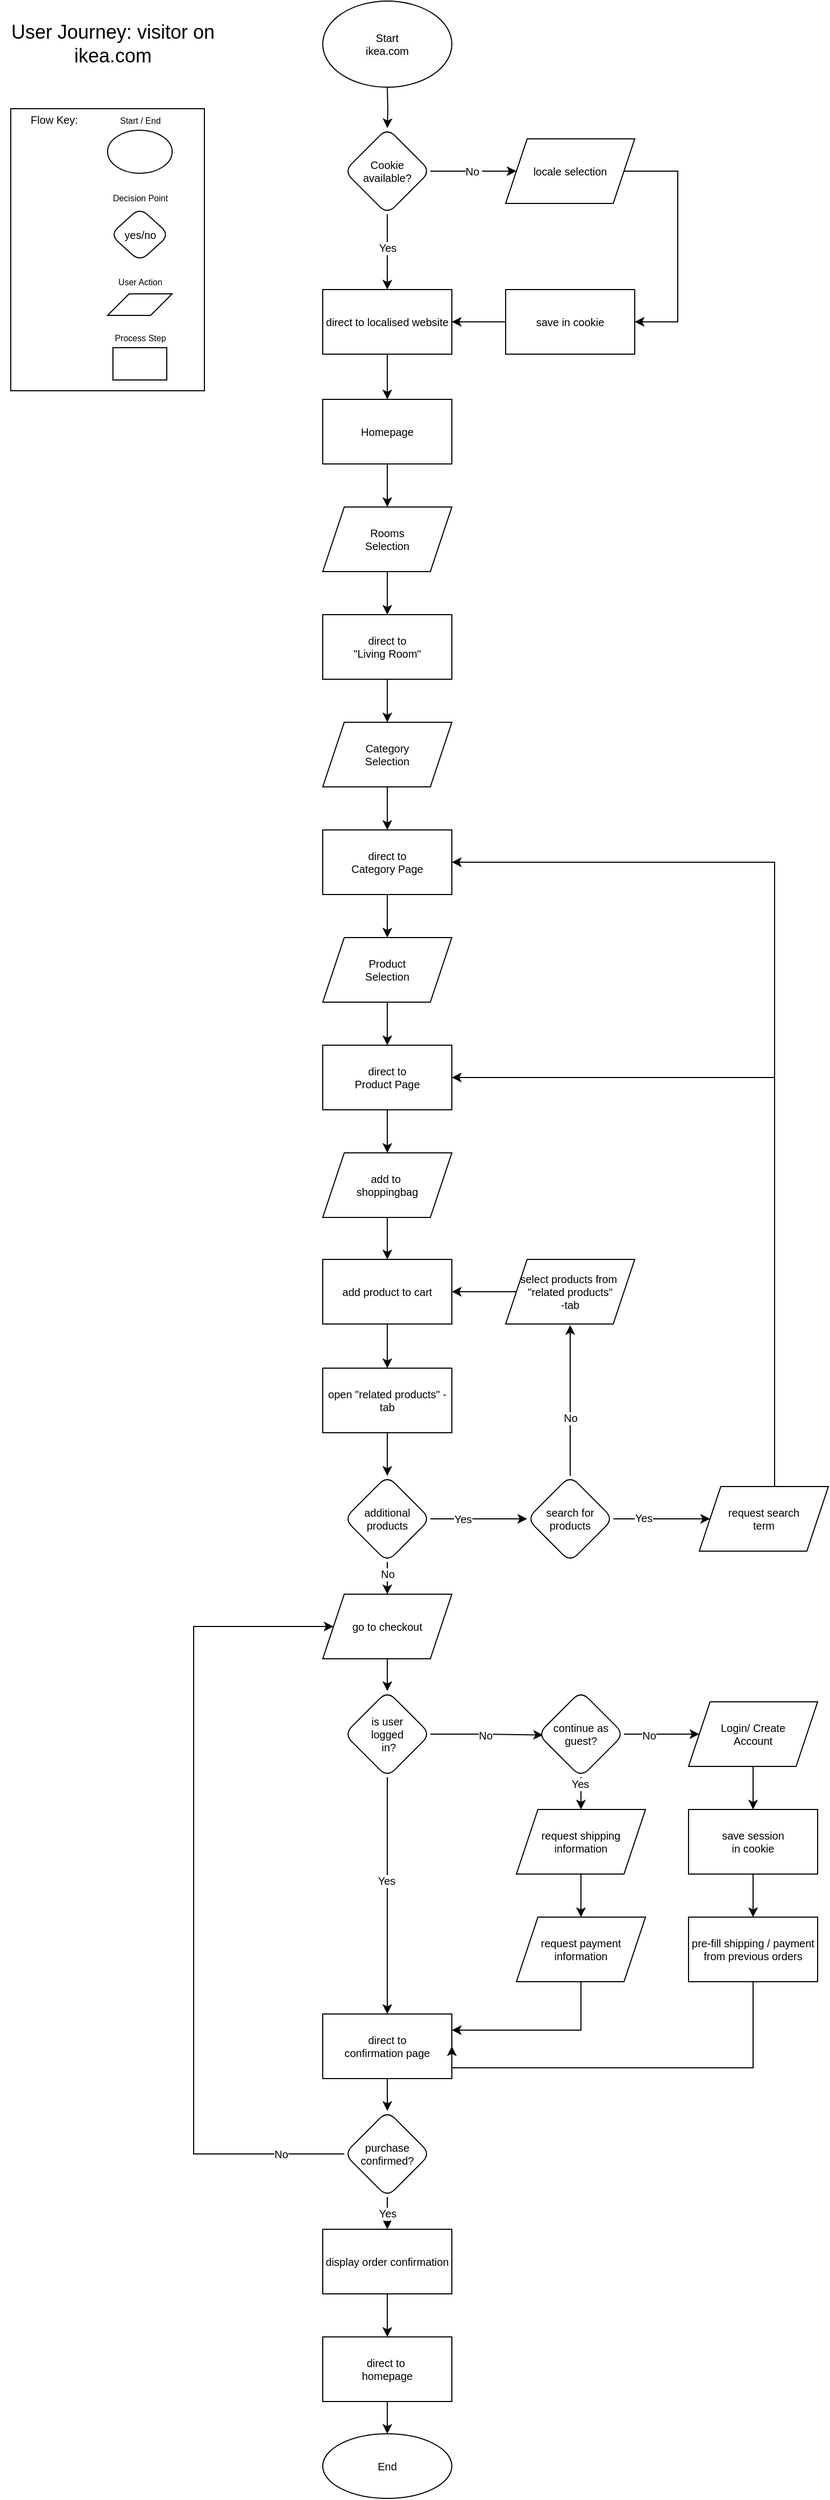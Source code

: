 <mxfile version="14.6.6" type="device"><diagram id="4eEU85dnScok0p7d48BH" name="Page-1"><mxGraphModel dx="1403" dy="554" grid="1" gridSize="10" guides="1" tooltips="1" connect="1" arrows="1" fold="1" page="1" pageScale="1" pageWidth="827" pageHeight="1169" math="0" shadow="0"><root><mxCell id="0"/><mxCell id="1" parent="0"/><mxCell id="kln9qcLxTk8WbFAbi72v-3" value="" style="edgeStyle=orthogonalEdgeStyle;rounded=0;orthogonalLoop=1;jettySize=auto;html=1;fontSize=10;" edge="1" parent="1" target="kln9qcLxTk8WbFAbi72v-2"><mxGeometry relative="1" as="geometry"><mxPoint x="380" y="80" as="sourcePoint"/></mxGeometry></mxCell><mxCell id="kln9qcLxTk8WbFAbi72v-5" value="No&amp;nbsp;" style="edgeStyle=orthogonalEdgeStyle;rounded=0;orthogonalLoop=1;jettySize=auto;html=1;entryX=0;entryY=0.5;entryDx=0;entryDy=0;fontSize=10;" edge="1" parent="1" source="kln9qcLxTk8WbFAbi72v-2" target="kln9qcLxTk8WbFAbi72v-7"><mxGeometry relative="1" as="geometry"><mxPoint x="490" y="158" as="targetPoint"/></mxGeometry></mxCell><mxCell id="kln9qcLxTk8WbFAbi72v-12" value="" style="edgeStyle=orthogonalEdgeStyle;rounded=0;orthogonalLoop=1;jettySize=auto;html=1;fontSize=10;" edge="1" parent="1" source="kln9qcLxTk8WbFAbi72v-2" target="kln9qcLxTk8WbFAbi72v-10"><mxGeometry relative="1" as="geometry"/></mxCell><mxCell id="kln9qcLxTk8WbFAbi72v-13" value="Yes" style="edgeLabel;html=1;align=center;verticalAlign=middle;resizable=0;points=[];fontSize=10;" vertex="1" connectable="0" parent="kln9qcLxTk8WbFAbi72v-12"><mxGeometry x="-0.114" relative="1" as="geometry"><mxPoint as="offset"/></mxGeometry></mxCell><mxCell id="kln9qcLxTk8WbFAbi72v-2" value="Cookie available?" style="rhombus;whiteSpace=wrap;html=1;rounded=1;fontSize=10;" vertex="1" parent="1"><mxGeometry x="340" y="118" width="80" height="80" as="geometry"/></mxCell><mxCell id="kln9qcLxTk8WbFAbi72v-6" value="&lt;meta charset=&quot;utf-8&quot; style=&quot;font-size: 10px;&quot;&gt;&lt;span style=&quot;color: rgb(0, 0, 0); font-family: helvetica; font-size: 10px; font-style: normal; font-weight: 400; letter-spacing: normal; text-align: center; text-indent: 0px; text-transform: none; word-spacing: 0px; background-color: rgb(248, 249, 250); display: inline; float: none;&quot;&gt;Start&lt;/span&gt;&lt;br style=&quot;color: rgb(0, 0, 0); font-family: helvetica; font-size: 10px; font-style: normal; font-weight: 400; letter-spacing: normal; text-align: center; text-indent: 0px; text-transform: none; word-spacing: 0px; background-color: rgb(248, 249, 250);&quot;&gt;&lt;span style=&quot;color: rgb(0, 0, 0); font-family: helvetica; font-size: 10px; font-style: normal; font-weight: 400; letter-spacing: normal; text-align: center; text-indent: 0px; text-transform: none; word-spacing: 0px; background-color: rgb(248, 249, 250); display: inline; float: none;&quot;&gt;ikea.com&lt;/span&gt;" style="ellipse;whiteSpace=wrap;html=1;fontSize=10;" vertex="1" parent="1"><mxGeometry x="320" width="120" height="80" as="geometry"/></mxCell><mxCell id="kln9qcLxTk8WbFAbi72v-9" value="" style="edgeStyle=orthogonalEdgeStyle;rounded=0;orthogonalLoop=1;jettySize=auto;html=1;fontSize=10;" edge="1" parent="1" source="kln9qcLxTk8WbFAbi72v-7" target="kln9qcLxTk8WbFAbi72v-8"><mxGeometry relative="1" as="geometry"><Array as="points"><mxPoint x="650" y="158"/><mxPoint x="650" y="298"/></Array></mxGeometry></mxCell><mxCell id="kln9qcLxTk8WbFAbi72v-7" value="locale selection" style="shape=parallelogram;perimeter=parallelogramPerimeter;whiteSpace=wrap;html=1;fixedSize=1;fontSize=10;" vertex="1" parent="1"><mxGeometry x="490" y="128" width="120" height="60" as="geometry"/></mxCell><mxCell id="kln9qcLxTk8WbFAbi72v-11" value="" style="edgeStyle=orthogonalEdgeStyle;rounded=0;orthogonalLoop=1;jettySize=auto;html=1;fontSize=10;" edge="1" parent="1" source="kln9qcLxTk8WbFAbi72v-8" target="kln9qcLxTk8WbFAbi72v-10"><mxGeometry relative="1" as="geometry"/></mxCell><mxCell id="kln9qcLxTk8WbFAbi72v-8" value="save in cookie" style="whiteSpace=wrap;html=1;fontSize=10;" vertex="1" parent="1"><mxGeometry x="490" y="268" width="120" height="60" as="geometry"/></mxCell><mxCell id="kln9qcLxTk8WbFAbi72v-15" value="" style="edgeStyle=orthogonalEdgeStyle;rounded=0;orthogonalLoop=1;jettySize=auto;html=1;fontSize=10;" edge="1" parent="1" source="kln9qcLxTk8WbFAbi72v-10" target="kln9qcLxTk8WbFAbi72v-14"><mxGeometry relative="1" as="geometry"/></mxCell><mxCell id="kln9qcLxTk8WbFAbi72v-10" value="direct to localised website" style="whiteSpace=wrap;html=1;fontSize=10;" vertex="1" parent="1"><mxGeometry x="320" y="268" width="120" height="60" as="geometry"/></mxCell><mxCell id="kln9qcLxTk8WbFAbi72v-18" value="" style="edgeStyle=orthogonalEdgeStyle;rounded=0;orthogonalLoop=1;jettySize=auto;html=1;fontSize=10;" edge="1" parent="1" source="kln9qcLxTk8WbFAbi72v-14" target="kln9qcLxTk8WbFAbi72v-17"><mxGeometry relative="1" as="geometry"/></mxCell><mxCell id="kln9qcLxTk8WbFAbi72v-14" value="Homepage" style="whiteSpace=wrap;html=1;fontSize=10;" vertex="1" parent="1"><mxGeometry x="320" y="370" width="120" height="60" as="geometry"/></mxCell><mxCell id="kln9qcLxTk8WbFAbi72v-16" value="&lt;font style=&quot;font-size: 18px&quot;&gt;User Journey: visitor on ikea.com&lt;/font&gt;" style="text;html=1;strokeColor=none;fillColor=none;align=center;verticalAlign=middle;whiteSpace=wrap;rounded=0;fontSize=10;" vertex="1" parent="1"><mxGeometry x="20" y="30" width="210" height="20" as="geometry"/></mxCell><mxCell id="kln9qcLxTk8WbFAbi72v-20" value="" style="edgeStyle=orthogonalEdgeStyle;rounded=0;orthogonalLoop=1;jettySize=auto;html=1;fontSize=10;" edge="1" parent="1" source="kln9qcLxTk8WbFAbi72v-17" target="kln9qcLxTk8WbFAbi72v-19"><mxGeometry relative="1" as="geometry"/></mxCell><mxCell id="kln9qcLxTk8WbFAbi72v-17" value="Rooms &lt;br style=&quot;font-size: 10px;&quot;&gt;Selection" style="shape=parallelogram;perimeter=parallelogramPerimeter;whiteSpace=wrap;html=1;fixedSize=1;fontSize=10;" vertex="1" parent="1"><mxGeometry x="320" y="470" width="120" height="60" as="geometry"/></mxCell><mxCell id="kln9qcLxTk8WbFAbi72v-22" value="" style="edgeStyle=orthogonalEdgeStyle;rounded=0;orthogonalLoop=1;jettySize=auto;html=1;fontSize=10;" edge="1" parent="1" source="kln9qcLxTk8WbFAbi72v-19"><mxGeometry relative="1" as="geometry"><mxPoint x="380" y="670" as="targetPoint"/></mxGeometry></mxCell><mxCell id="kln9qcLxTk8WbFAbi72v-19" value="direct to&lt;br style=&quot;font-size: 10px;&quot;&gt;&quot;Living Room&quot;" style="whiteSpace=wrap;html=1;fontSize=10;" vertex="1" parent="1"><mxGeometry x="320" y="570" width="120" height="60" as="geometry"/></mxCell><mxCell id="kln9qcLxTk8WbFAbi72v-28" value="" style="edgeStyle=orthogonalEdgeStyle;rounded=0;orthogonalLoop=1;jettySize=auto;html=1;fontSize=10;" edge="1" parent="1" source="kln9qcLxTk8WbFAbi72v-23" target="kln9qcLxTk8WbFAbi72v-26"><mxGeometry relative="1" as="geometry"/></mxCell><mxCell id="kln9qcLxTk8WbFAbi72v-23" value="Category&lt;br style=&quot;font-size: 10px;&quot;&gt;Selection" style="shape=parallelogram;perimeter=parallelogramPerimeter;whiteSpace=wrap;html=1;fixedSize=1;fontSize=10;" vertex="1" parent="1"><mxGeometry x="320" y="670" width="120" height="60" as="geometry"/></mxCell><mxCell id="kln9qcLxTk8WbFAbi72v-30" value="" style="edgeStyle=orthogonalEdgeStyle;rounded=0;orthogonalLoop=1;jettySize=auto;html=1;fontSize=10;" edge="1" parent="1" source="kln9qcLxTk8WbFAbi72v-26" target="kln9qcLxTk8WbFAbi72v-29"><mxGeometry relative="1" as="geometry"/></mxCell><mxCell id="kln9qcLxTk8WbFAbi72v-26" value="direct to&lt;br style=&quot;font-size: 10px;&quot;&gt;Category Page" style="whiteSpace=wrap;html=1;fontSize=10;" vertex="1" parent="1"><mxGeometry x="320" y="770" width="120" height="60" as="geometry"/></mxCell><mxCell id="kln9qcLxTk8WbFAbi72v-32" value="" style="edgeStyle=orthogonalEdgeStyle;rounded=0;orthogonalLoop=1;jettySize=auto;html=1;fontSize=10;" edge="1" parent="1" source="kln9qcLxTk8WbFAbi72v-29" target="kln9qcLxTk8WbFAbi72v-31"><mxGeometry relative="1" as="geometry"/></mxCell><mxCell id="kln9qcLxTk8WbFAbi72v-29" value="Product&lt;br style=&quot;font-size: 10px;&quot;&gt;Selection" style="shape=parallelogram;perimeter=parallelogramPerimeter;whiteSpace=wrap;html=1;fixedSize=1;fontSize=10;" vertex="1" parent="1"><mxGeometry x="320" y="870" width="120" height="60" as="geometry"/></mxCell><mxCell id="kln9qcLxTk8WbFAbi72v-34" value="" style="edgeStyle=orthogonalEdgeStyle;rounded=0;orthogonalLoop=1;jettySize=auto;html=1;fontSize=10;" edge="1" parent="1" source="kln9qcLxTk8WbFAbi72v-31" target="kln9qcLxTk8WbFAbi72v-33"><mxGeometry relative="1" as="geometry"/></mxCell><mxCell id="kln9qcLxTk8WbFAbi72v-31" value="direct to&lt;br style=&quot;font-size: 10px;&quot;&gt;Product&amp;nbsp;Page" style="whiteSpace=wrap;html=1;fontSize=10;" vertex="1" parent="1"><mxGeometry x="320" y="970" width="120" height="60" as="geometry"/></mxCell><mxCell id="kln9qcLxTk8WbFAbi72v-37" value="" style="edgeStyle=orthogonalEdgeStyle;rounded=0;orthogonalLoop=1;jettySize=auto;html=1;fontSize=10;" edge="1" parent="1" source="kln9qcLxTk8WbFAbi72v-33" target="kln9qcLxTk8WbFAbi72v-35"><mxGeometry relative="1" as="geometry"/></mxCell><mxCell id="kln9qcLxTk8WbFAbi72v-33" value="add to&amp;nbsp;&lt;br style=&quot;font-size: 10px;&quot;&gt;shoppingbag" style="shape=parallelogram;perimeter=parallelogramPerimeter;whiteSpace=wrap;html=1;fixedSize=1;fontSize=10;" vertex="1" parent="1"><mxGeometry x="320" y="1070" width="120" height="60" as="geometry"/></mxCell><mxCell id="kln9qcLxTk8WbFAbi72v-38" value="" style="edgeStyle=orthogonalEdgeStyle;rounded=0;orthogonalLoop=1;jettySize=auto;html=1;fontSize=10;" edge="1" parent="1" source="kln9qcLxTk8WbFAbi72v-35" target="kln9qcLxTk8WbFAbi72v-36"><mxGeometry relative="1" as="geometry"/></mxCell><mxCell id="kln9qcLxTk8WbFAbi72v-35" value="add product to cart" style="whiteSpace=wrap;html=1;fontSize=10;" vertex="1" parent="1"><mxGeometry x="320" y="1169" width="120" height="60" as="geometry"/></mxCell><mxCell id="kln9qcLxTk8WbFAbi72v-40" value="" style="edgeStyle=orthogonalEdgeStyle;rounded=0;orthogonalLoop=1;jettySize=auto;html=1;fontSize=10;" edge="1" parent="1" source="kln9qcLxTk8WbFAbi72v-36" target="kln9qcLxTk8WbFAbi72v-39"><mxGeometry relative="1" as="geometry"/></mxCell><mxCell id="kln9qcLxTk8WbFAbi72v-36" value="open &quot;related products&quot; -tab" style="whiteSpace=wrap;html=1;fontSize=10;" vertex="1" parent="1"><mxGeometry x="320" y="1270" width="120" height="60" as="geometry"/></mxCell><mxCell id="kln9qcLxTk8WbFAbi72v-50" value="" style="edgeStyle=orthogonalEdgeStyle;rounded=0;orthogonalLoop=1;jettySize=auto;html=1;fontSize=10;" edge="1" parent="1" source="kln9qcLxTk8WbFAbi72v-39" target="kln9qcLxTk8WbFAbi72v-49"><mxGeometry relative="1" as="geometry"/></mxCell><mxCell id="kln9qcLxTk8WbFAbi72v-53" value="No" style="edgeLabel;html=1;align=center;verticalAlign=middle;resizable=0;points=[];fontSize=10;" vertex="1" connectable="0" parent="kln9qcLxTk8WbFAbi72v-50"><mxGeometry x="-0.589" relative="1" as="geometry"><mxPoint as="offset"/></mxGeometry></mxCell><mxCell id="kln9qcLxTk8WbFAbi72v-96" value="" style="edgeStyle=orthogonalEdgeStyle;rounded=0;orthogonalLoop=1;jettySize=auto;html=1;fontSize=10;" edge="1" parent="1" source="kln9qcLxTk8WbFAbi72v-39" target="kln9qcLxTk8WbFAbi72v-86"><mxGeometry relative="1" as="geometry"/></mxCell><mxCell id="kln9qcLxTk8WbFAbi72v-97" value="Yes" style="edgeLabel;html=1;align=center;verticalAlign=middle;resizable=0;points=[];fontSize=10;" vertex="1" connectable="0" parent="kln9qcLxTk8WbFAbi72v-96"><mxGeometry x="-0.337" relative="1" as="geometry"><mxPoint as="offset"/></mxGeometry></mxCell><mxCell id="kln9qcLxTk8WbFAbi72v-39" value="additional&lt;br style=&quot;font-size: 10px;&quot;&gt;products" style="rhombus;whiteSpace=wrap;html=1;rounded=1;fontSize=10;" vertex="1" parent="1"><mxGeometry x="340" y="1370" width="80" height="80" as="geometry"/></mxCell><mxCell id="kln9qcLxTk8WbFAbi72v-46" style="edgeStyle=orthogonalEdgeStyle;rounded=0;orthogonalLoop=1;jettySize=auto;html=1;entryX=1;entryY=0.5;entryDx=0;entryDy=0;fontSize=10;" edge="1" parent="1" source="kln9qcLxTk8WbFAbi72v-43" target="kln9qcLxTk8WbFAbi72v-35"><mxGeometry relative="1" as="geometry"><mxPoint x="430" y="1100" as="targetPoint"/><Array as="points"><mxPoint x="560" y="1199"/></Array></mxGeometry></mxCell><mxCell id="kln9qcLxTk8WbFAbi72v-43" value="select products from&amp;nbsp;&lt;br style=&quot;font-size: 10px&quot;&gt;&quot;related products&quot;&lt;br&gt;-tab" style="shape=parallelogram;perimeter=parallelogramPerimeter;whiteSpace=wrap;html=1;fixedSize=1;fontSize=10;" vertex="1" parent="1"><mxGeometry x="490" y="1169" width="120" height="60" as="geometry"/></mxCell><mxCell id="kln9qcLxTk8WbFAbi72v-52" value="" style="edgeStyle=orthogonalEdgeStyle;rounded=0;orthogonalLoop=1;jettySize=auto;html=1;fontSize=10;" edge="1" parent="1" source="kln9qcLxTk8WbFAbi72v-49" target="kln9qcLxTk8WbFAbi72v-51"><mxGeometry relative="1" as="geometry"/></mxCell><mxCell id="kln9qcLxTk8WbFAbi72v-49" value="go to checkout" style="shape=parallelogram;perimeter=parallelogramPerimeter;whiteSpace=wrap;html=1;fixedSize=1;fontSize=10;" vertex="1" parent="1"><mxGeometry x="320" y="1480" width="120" height="60" as="geometry"/></mxCell><mxCell id="kln9qcLxTk8WbFAbi72v-55" style="edgeStyle=orthogonalEdgeStyle;rounded=0;orthogonalLoop=1;jettySize=auto;html=1;entryX=0.058;entryY=0.51;entryDx=0;entryDy=0;entryPerimeter=0;fontSize=10;" edge="1" parent="1" source="kln9qcLxTk8WbFAbi72v-51" target="kln9qcLxTk8WbFAbi72v-54"><mxGeometry relative="1" as="geometry"/></mxCell><mxCell id="kln9qcLxTk8WbFAbi72v-56" value="No" style="edgeLabel;html=1;align=center;verticalAlign=middle;resizable=0;points=[];fontSize=10;" vertex="1" connectable="0" parent="kln9qcLxTk8WbFAbi72v-55"><mxGeometry x="-0.021" relative="1" as="geometry"><mxPoint as="offset"/></mxGeometry></mxCell><mxCell id="kln9qcLxTk8WbFAbi72v-73" style="edgeStyle=orthogonalEdgeStyle;rounded=0;orthogonalLoop=1;jettySize=auto;html=1;entryX=0.5;entryY=0;entryDx=0;entryDy=0;fontSize=10;" edge="1" parent="1" source="kln9qcLxTk8WbFAbi72v-51" target="kln9qcLxTk8WbFAbi72v-62"><mxGeometry relative="1" as="geometry"/></mxCell><mxCell id="kln9qcLxTk8WbFAbi72v-74" value="Yes" style="edgeLabel;html=1;align=center;verticalAlign=middle;resizable=0;points=[];fontSize=10;" vertex="1" connectable="0" parent="kln9qcLxTk8WbFAbi72v-73"><mxGeometry x="-0.132" y="-1" relative="1" as="geometry"><mxPoint as="offset"/></mxGeometry></mxCell><mxCell id="kln9qcLxTk8WbFAbi72v-51" value="is user&lt;br style=&quot;font-size: 10px;&quot;&gt;logged&lt;br style=&quot;font-size: 10px;&quot;&gt;&amp;nbsp;in?" style="rhombus;whiteSpace=wrap;html=1;rounded=1;fontSize=10;" vertex="1" parent="1"><mxGeometry x="340" y="1570" width="80" height="80" as="geometry"/></mxCell><mxCell id="kln9qcLxTk8WbFAbi72v-58" value="" style="edgeStyle=orthogonalEdgeStyle;rounded=0;orthogonalLoop=1;jettySize=auto;html=1;fontSize=10;" edge="1" parent="1" source="kln9qcLxTk8WbFAbi72v-54" target="kln9qcLxTk8WbFAbi72v-57"><mxGeometry relative="1" as="geometry"/></mxCell><mxCell id="kln9qcLxTk8WbFAbi72v-59" value="No" style="edgeLabel;html=1;align=center;verticalAlign=middle;resizable=0;points=[];fontSize=10;" vertex="1" connectable="0" parent="kln9qcLxTk8WbFAbi72v-58"><mxGeometry x="-0.351" y="-1" relative="1" as="geometry"><mxPoint as="offset"/></mxGeometry></mxCell><mxCell id="kln9qcLxTk8WbFAbi72v-68" value="" style="edgeStyle=orthogonalEdgeStyle;rounded=0;orthogonalLoop=1;jettySize=auto;html=1;fontSize=10;" edge="1" parent="1" source="kln9qcLxTk8WbFAbi72v-54" target="kln9qcLxTk8WbFAbi72v-67"><mxGeometry relative="1" as="geometry"/></mxCell><mxCell id="kln9qcLxTk8WbFAbi72v-72" value="Yes" style="edgeLabel;html=1;align=center;verticalAlign=middle;resizable=0;points=[];fontSize=10;" vertex="1" connectable="0" parent="kln9qcLxTk8WbFAbi72v-68"><mxGeometry x="-0.779" y="-1" relative="1" as="geometry"><mxPoint as="offset"/></mxGeometry></mxCell><mxCell id="kln9qcLxTk8WbFAbi72v-54" value="continue as&lt;br style=&quot;font-size: 10px;&quot;&gt;guest?" style="rhombus;whiteSpace=wrap;html=1;rounded=1;fontSize=10;" vertex="1" parent="1"><mxGeometry x="520" y="1570" width="80" height="80" as="geometry"/></mxCell><mxCell id="kln9qcLxTk8WbFAbi72v-61" value="" style="edgeStyle=orthogonalEdgeStyle;rounded=0;orthogonalLoop=1;jettySize=auto;html=1;fontSize=10;" edge="1" parent="1" source="kln9qcLxTk8WbFAbi72v-57" target="kln9qcLxTk8WbFAbi72v-60"><mxGeometry relative="1" as="geometry"/></mxCell><mxCell id="kln9qcLxTk8WbFAbi72v-57" value="Login/ Create&lt;br style=&quot;font-size: 10px;&quot;&gt;Account" style="shape=parallelogram;perimeter=parallelogramPerimeter;whiteSpace=wrap;html=1;fixedSize=1;fontSize=10;" vertex="1" parent="1"><mxGeometry x="660" y="1580" width="120" height="60" as="geometry"/></mxCell><mxCell id="kln9qcLxTk8WbFAbi72v-65" value="" style="edgeStyle=orthogonalEdgeStyle;rounded=0;orthogonalLoop=1;jettySize=auto;html=1;fontSize=10;" edge="1" parent="1" source="kln9qcLxTk8WbFAbi72v-60" target="kln9qcLxTk8WbFAbi72v-64"><mxGeometry relative="1" as="geometry"/></mxCell><mxCell id="kln9qcLxTk8WbFAbi72v-60" value="save session&lt;br style=&quot;font-size: 10px;&quot;&gt;in cookie" style="whiteSpace=wrap;html=1;fontSize=10;" vertex="1" parent="1"><mxGeometry x="660" y="1680" width="120" height="60" as="geometry"/></mxCell><mxCell id="kln9qcLxTk8WbFAbi72v-76" value="" style="edgeStyle=orthogonalEdgeStyle;rounded=0;orthogonalLoop=1;jettySize=auto;html=1;fontSize=10;" edge="1" parent="1" source="kln9qcLxTk8WbFAbi72v-62" target="kln9qcLxTk8WbFAbi72v-75"><mxGeometry relative="1" as="geometry"/></mxCell><mxCell id="kln9qcLxTk8WbFAbi72v-62" value="direct to&lt;br style=&quot;font-size: 10px;&quot;&gt;confirmation page" style="whiteSpace=wrap;html=1;fontSize=10;" vertex="1" parent="1"><mxGeometry x="320" y="1870" width="120" height="60" as="geometry"/></mxCell><mxCell id="kln9qcLxTk8WbFAbi72v-66" style="edgeStyle=orthogonalEdgeStyle;rounded=0;orthogonalLoop=1;jettySize=auto;html=1;entryX=1;entryY=0.5;entryDx=0;entryDy=0;fontSize=10;" edge="1" parent="1" source="kln9qcLxTk8WbFAbi72v-64" target="kln9qcLxTk8WbFAbi72v-62"><mxGeometry relative="1" as="geometry"><mxPoint x="720" y="1920" as="targetPoint"/><Array as="points"><mxPoint x="720" y="1920"/></Array></mxGeometry></mxCell><mxCell id="kln9qcLxTk8WbFAbi72v-64" value="pre-fill shipping / payment from previous orders" style="whiteSpace=wrap;html=1;fontSize=10;" vertex="1" parent="1"><mxGeometry x="660" y="1780" width="120" height="60" as="geometry"/></mxCell><mxCell id="kln9qcLxTk8WbFAbi72v-70" value="" style="edgeStyle=orthogonalEdgeStyle;rounded=0;orthogonalLoop=1;jettySize=auto;html=1;fontSize=10;" edge="1" parent="1" source="kln9qcLxTk8WbFAbi72v-67" target="kln9qcLxTk8WbFAbi72v-69"><mxGeometry relative="1" as="geometry"/></mxCell><mxCell id="kln9qcLxTk8WbFAbi72v-67" value="request shipping&lt;br style=&quot;font-size: 10px;&quot;&gt;information" style="shape=parallelogram;perimeter=parallelogramPerimeter;whiteSpace=wrap;html=1;fixedSize=1;fontSize=10;" vertex="1" parent="1"><mxGeometry x="500" y="1680" width="120" height="60" as="geometry"/></mxCell><mxCell id="kln9qcLxTk8WbFAbi72v-71" style="edgeStyle=orthogonalEdgeStyle;rounded=0;orthogonalLoop=1;jettySize=auto;html=1;entryX=1;entryY=0.25;entryDx=0;entryDy=0;fontSize=10;" edge="1" parent="1" source="kln9qcLxTk8WbFAbi72v-69" target="kln9qcLxTk8WbFAbi72v-62"><mxGeometry relative="1" as="geometry"><Array as="points"><mxPoint x="560" y="1885"/></Array></mxGeometry></mxCell><mxCell id="kln9qcLxTk8WbFAbi72v-69" value="request payment&lt;br style=&quot;font-size: 10px;&quot;&gt;information" style="shape=parallelogram;perimeter=parallelogramPerimeter;whiteSpace=wrap;html=1;fixedSize=1;fontSize=10;" vertex="1" parent="1"><mxGeometry x="500" y="1780" width="120" height="60" as="geometry"/></mxCell><mxCell id="kln9qcLxTk8WbFAbi72v-77" style="edgeStyle=orthogonalEdgeStyle;rounded=0;orthogonalLoop=1;jettySize=auto;html=1;fontSize=10;" edge="1" parent="1" source="kln9qcLxTk8WbFAbi72v-75" target="kln9qcLxTk8WbFAbi72v-49"><mxGeometry relative="1" as="geometry"><mxPoint x="200" y="1520" as="targetPoint"/><Array as="points"><mxPoint x="200" y="2000"/><mxPoint x="200" y="1510"/></Array></mxGeometry></mxCell><mxCell id="kln9qcLxTk8WbFAbi72v-78" value="No" style="edgeLabel;html=1;align=center;verticalAlign=middle;resizable=0;points=[];fontSize=10;" vertex="1" connectable="0" parent="kln9qcLxTk8WbFAbi72v-77"><mxGeometry x="-0.843" relative="1" as="geometry"><mxPoint as="offset"/></mxGeometry></mxCell><mxCell id="kln9qcLxTk8WbFAbi72v-80" value="Yes" style="edgeStyle=orthogonalEdgeStyle;rounded=0;orthogonalLoop=1;jettySize=auto;html=1;fontSize=10;" edge="1" parent="1" source="kln9qcLxTk8WbFAbi72v-75" target="kln9qcLxTk8WbFAbi72v-79"><mxGeometry relative="1" as="geometry"/></mxCell><mxCell id="kln9qcLxTk8WbFAbi72v-75" value="purchase&lt;br style=&quot;font-size: 10px;&quot;&gt;confirmed?" style="rhombus;whiteSpace=wrap;html=1;rounded=1;fontSize=10;" vertex="1" parent="1"><mxGeometry x="340" y="1960" width="80" height="80" as="geometry"/></mxCell><mxCell id="kln9qcLxTk8WbFAbi72v-84" value="" style="edgeStyle=orthogonalEdgeStyle;rounded=0;orthogonalLoop=1;jettySize=auto;html=1;fontSize=10;" edge="1" parent="1" source="kln9qcLxTk8WbFAbi72v-79" target="kln9qcLxTk8WbFAbi72v-83"><mxGeometry relative="1" as="geometry"/></mxCell><mxCell id="kln9qcLxTk8WbFAbi72v-79" value="display order confirmation" style="whiteSpace=wrap;html=1;fontSize=10;" vertex="1" parent="1"><mxGeometry x="320" y="2070" width="120" height="60" as="geometry"/></mxCell><mxCell id="kln9qcLxTk8WbFAbi72v-81" value="End" style="ellipse;whiteSpace=wrap;html=1;fontSize=10;" vertex="1" parent="1"><mxGeometry x="320" y="2260" width="120" height="60" as="geometry"/></mxCell><mxCell id="kln9qcLxTk8WbFAbi72v-85" value="" style="edgeStyle=orthogonalEdgeStyle;rounded=0;orthogonalLoop=1;jettySize=auto;html=1;fontSize=10;" edge="1" parent="1" source="kln9qcLxTk8WbFAbi72v-83" target="kln9qcLxTk8WbFAbi72v-81"><mxGeometry relative="1" as="geometry"/></mxCell><mxCell id="kln9qcLxTk8WbFAbi72v-83" value="direct to&amp;nbsp;&lt;br style=&quot;font-size: 10px;&quot;&gt;homepage" style="whiteSpace=wrap;html=1;fontSize=10;" vertex="1" parent="1"><mxGeometry x="320" y="2170" width="120" height="60" as="geometry"/></mxCell><mxCell id="kln9qcLxTk8WbFAbi72v-98" value="" style="edgeStyle=orthogonalEdgeStyle;rounded=0;orthogonalLoop=1;jettySize=auto;html=1;fontSize=10;" edge="1" parent="1" source="kln9qcLxTk8WbFAbi72v-86" target="kln9qcLxTk8WbFAbi72v-91"><mxGeometry relative="1" as="geometry"/></mxCell><mxCell id="kln9qcLxTk8WbFAbi72v-99" value="Yes" style="edgeLabel;html=1;align=center;verticalAlign=middle;resizable=0;points=[];fontSize=10;" vertex="1" connectable="0" parent="kln9qcLxTk8WbFAbi72v-98"><mxGeometry x="-0.389" y="1" relative="1" as="geometry"><mxPoint as="offset"/></mxGeometry></mxCell><mxCell id="kln9qcLxTk8WbFAbi72v-100" style="edgeStyle=orthogonalEdgeStyle;rounded=0;orthogonalLoop=1;jettySize=auto;html=1;fontSize=10;" edge="1" parent="1" source="kln9qcLxTk8WbFAbi72v-86"><mxGeometry relative="1" as="geometry"><mxPoint x="550" y="1230" as="targetPoint"/></mxGeometry></mxCell><mxCell id="kln9qcLxTk8WbFAbi72v-101" value="No" style="edgeLabel;html=1;align=center;verticalAlign=middle;resizable=0;points=[];fontSize=10;" vertex="1" connectable="0" parent="kln9qcLxTk8WbFAbi72v-100"><mxGeometry x="-0.222" relative="1" as="geometry"><mxPoint as="offset"/></mxGeometry></mxCell><mxCell id="kln9qcLxTk8WbFAbi72v-86" value="search for products" style="rhombus;whiteSpace=wrap;html=1;rounded=1;fontSize=10;" vertex="1" parent="1"><mxGeometry x="510" y="1370" width="80" height="80" as="geometry"/></mxCell><mxCell id="kln9qcLxTk8WbFAbi72v-92" style="edgeStyle=orthogonalEdgeStyle;rounded=0;orthogonalLoop=1;jettySize=auto;html=1;entryX=1;entryY=0.5;entryDx=0;entryDy=0;fontSize=10;" edge="1" parent="1" source="kln9qcLxTk8WbFAbi72v-91" target="kln9qcLxTk8WbFAbi72v-31"><mxGeometry relative="1" as="geometry"><Array as="points"><mxPoint x="740" y="1000"/></Array></mxGeometry></mxCell><mxCell id="kln9qcLxTk8WbFAbi72v-91" value="request search&lt;br style=&quot;font-size: 10px;&quot;&gt;term" style="shape=parallelogram;perimeter=parallelogramPerimeter;whiteSpace=wrap;html=1;fixedSize=1;fontSize=10;" vertex="1" parent="1"><mxGeometry x="670" y="1380" width="120" height="60" as="geometry"/></mxCell><mxCell id="kln9qcLxTk8WbFAbi72v-95" style="edgeStyle=orthogonalEdgeStyle;rounded=0;orthogonalLoop=1;jettySize=auto;html=1;fontSize=10;" edge="1" parent="1"><mxGeometry relative="1" as="geometry"><mxPoint x="740" y="1020" as="sourcePoint"/><mxPoint x="440" y="800" as="targetPoint"/><Array as="points"><mxPoint x="740" y="1020"/><mxPoint x="740" y="800"/></Array></mxGeometry></mxCell><mxCell id="kln9qcLxTk8WbFAbi72v-102" value="" style="ellipse;whiteSpace=wrap;html=1;fontSize=10;" vertex="1" parent="1"><mxGeometry x="120" y="120" width="60" height="40" as="geometry"/></mxCell><mxCell id="kln9qcLxTk8WbFAbi72v-103" value="Flow Key:" style="text;html=1;align=center;verticalAlign=middle;resizable=0;points=[];autosize=1;strokeColor=none;fontSize=10;" vertex="1" parent="1"><mxGeometry x="40" y="100" width="60" height="20" as="geometry"/></mxCell><mxCell id="kln9qcLxTk8WbFAbi72v-104" value="&lt;font style=&quot;font-size: 8px&quot;&gt;Start / End&lt;/font&gt;" style="text;html=1;align=center;verticalAlign=middle;resizable=0;points=[];autosize=1;strokeColor=none;fontSize=10;" vertex="1" parent="1"><mxGeometry x="125" y="100" width="50" height="20" as="geometry"/></mxCell><mxCell id="kln9qcLxTk8WbFAbi72v-105" value="&lt;font style=&quot;font-size: 8px&quot;&gt;Decision Point&lt;/font&gt;" style="text;html=1;align=center;verticalAlign=middle;resizable=0;points=[];autosize=1;strokeColor=none;fontSize=10;" vertex="1" parent="1"><mxGeometry x="115" y="172" width="70" height="20" as="geometry"/></mxCell><mxCell id="kln9qcLxTk8WbFAbi72v-107" value="yes/no" style="rhombus;whiteSpace=wrap;html=1;rounded=1;fontSize=10;" vertex="1" parent="1"><mxGeometry x="122.5" y="192" width="55" height="50" as="geometry"/></mxCell><mxCell id="kln9qcLxTk8WbFAbi72v-108" value="&lt;span style=&quot;font-size: 8px&quot;&gt;User Action&lt;/span&gt;" style="text;html=1;align=center;verticalAlign=middle;resizable=0;points=[];autosize=1;strokeColor=none;fontSize=10;" vertex="1" parent="1"><mxGeometry x="120" y="250" width="60" height="20" as="geometry"/></mxCell><mxCell id="kln9qcLxTk8WbFAbi72v-110" value="" style="shape=parallelogram;perimeter=parallelogramPerimeter;whiteSpace=wrap;html=1;fixedSize=1;fontSize=10;" vertex="1" parent="1"><mxGeometry x="120" y="272" width="60" height="20" as="geometry"/></mxCell><mxCell id="kln9qcLxTk8WbFAbi72v-111" value="" style="rounded=0;whiteSpace=wrap;html=1;fontSize=10;" vertex="1" parent="1"><mxGeometry x="125" y="322" width="50" height="30" as="geometry"/></mxCell><mxCell id="kln9qcLxTk8WbFAbi72v-112" value="&lt;span style=&quot;font-size: 8px&quot;&gt;Process Step&lt;/span&gt;" style="text;html=1;align=center;verticalAlign=middle;resizable=0;points=[];autosize=1;strokeColor=none;fontSize=10;" vertex="1" parent="1"><mxGeometry x="120" y="302" width="60" height="20" as="geometry"/></mxCell><mxCell id="kln9qcLxTk8WbFAbi72v-114" value="" style="rounded=0;whiteSpace=wrap;html=1;fontSize=10;fillColor=none;" vertex="1" parent="1"><mxGeometry x="30" y="100" width="180" height="262" as="geometry"/></mxCell></root></mxGraphModel></diagram></mxfile>